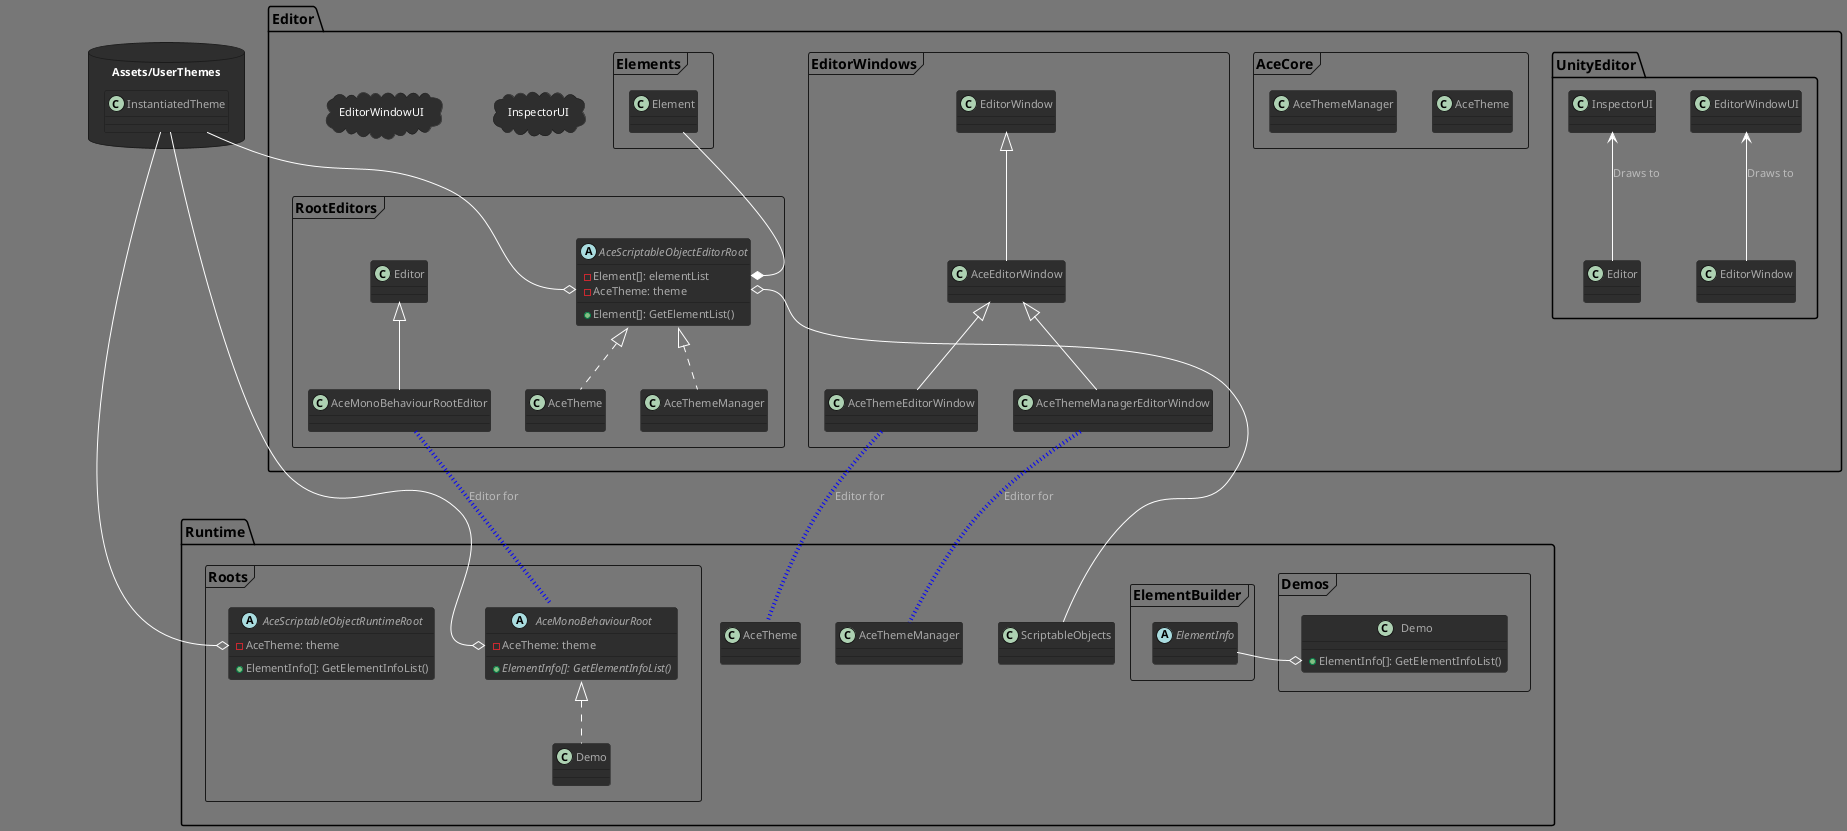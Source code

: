 ﻿@startuml AceSystemArchitecture

!theme reddress-darkblue
' !theme reddress-darkorange
' !include https://raw.githubusercontent.com/bschwarz/puml-themes/master/themes/cyborg/puml-theme-cyborg.puml


package "Assets/UserThemes" <<Database>> {
    class InstantiatedTheme{
        
    }

    ' InstantiatedTheme -up-> AceTheme #4AEA2A : Instance of
}

package "Editor" <<Folder>> {
    
    package "UnityEditor" <<Folder>>{
    class Editor{
    }
    Editor -up-> InspectorUI : Draws to

    class EditorWindow{
    }
    EditorWindow -up-> EditorWindowUI : Draws to
    }


    package "AceCore" <<Frame>>{    
        class AceTheme{
        
        }

        class AceThemeManager{

        }

        ' InstantiatedTheme -up-> AceTheme #4AEA2A : Instance of
        
    }

    ' note top of AceTheme
    '     Theme instances are loaded
    '     into the ThemeManager where
    '     they are assigned to a
    '     AceMonoBehaviorRoot script type
    ' end note
    
    package "RootEditors" <<Frame>> {
        
        abstract class AceScriptableObjectEditorRoot{
            - Element[]: elementList
            + Element[]: GetElementList()
            - AceTheme: theme
        }

        class AceMonoBehaviourRootEditor{
        
        }
        class AceMonoBehaviourRootEditor extends Editor

        class AceTheme implements AceScriptableObjectEditorRoot
        class AceThemeManager implements AceScriptableObjectEditorRoot

    }

    package "Elements" <<Frame>>{
        class Element{

        }
        Element --* AceScriptableObjectEditorRoot::elementList
    }

    package "InspectorUI" <<Cloud>>{
        
    }

    package "EditorWindowUI" <<Cloud>>{
        
    }
    
    

    package "EditorWindows" <<Frame>>{
        
        abstract class AceEditorWindow{

        }

        class AceThemeEditorWindow{
            
        }

        class AceThemeManagerEditorWindow{
            
        }
        
        

        

        class AceThemeEditorWindow extends AceEditorWindow
        class AceThemeManagerEditorWindow extends AceEditorWindow
        class AceEditorWindow extends EditorWindow
        
    }
    ' note bottom of AceMonoBehaviourRootEditor
    '     ElementInfo[] is converted
    '     to Element[] via 
    '     ElementInfoConverter
    ' end note

    
    
}



package "Runtime" <<Folder>> {

    AceThemeEditorWindow -[#blue,dotted,thickness=4]- AceTheme : Editor for
    AceThemeManagerEditorWindow -[#blue,dotted,thickness=4]- AceThemeManager : Editor for
    
    
    package "Demos" <<Frame>>{
        class Demo{
            + ElementInfo[]: GetElementInfoList()
        }
        
        
    }
    

    package "ElementBuilder" <<Frame>>{
        abstract class ElementInfo{
            
        }
        ' ElementInfo --o Demo::GetElementInfoList
        Demo::GetElementInfoList o-right- ElementInfo
    }
    
    
    
    
    package "Roots" <<Frame>> {
        
        abstract class AceScriptableObjectRuntimeRoot{
            + ElementInfo[]: GetElementInfoList()
            - AceTheme: theme
        }

        abstract class AceMonoBehaviourRoot{
            {abstract} + ElementInfo[]: GetElementInfoList()
            - AceTheme: theme
           
        }

        

        

        InstantiatedTheme --o AceMonoBehaviourRoot::theme
        InstantiatedTheme --o AceScriptableObjectRuntimeRoot::theme
        InstantiatedTheme --o AceScriptableObjectEditorRoot::theme

        
        class Demo implements AceMonoBehaviourRoot

        AceMonoBehaviourRootEditor -[#blue,dotted,thickness=4]- AceMonoBehaviourRoot : Editor for

        
            
    }

    ScriptableObjects --o AceScriptableObjectEditorRoot::theme


    ' package "Services" <<Frame>>{
        
    '     class ObjectLoader{

    '     }

        
    '     ObjectLoader --> DefaultTheme : Loads
    '     ObjectLoader <-- DefaultTheme
    ' }
}


@enduml
